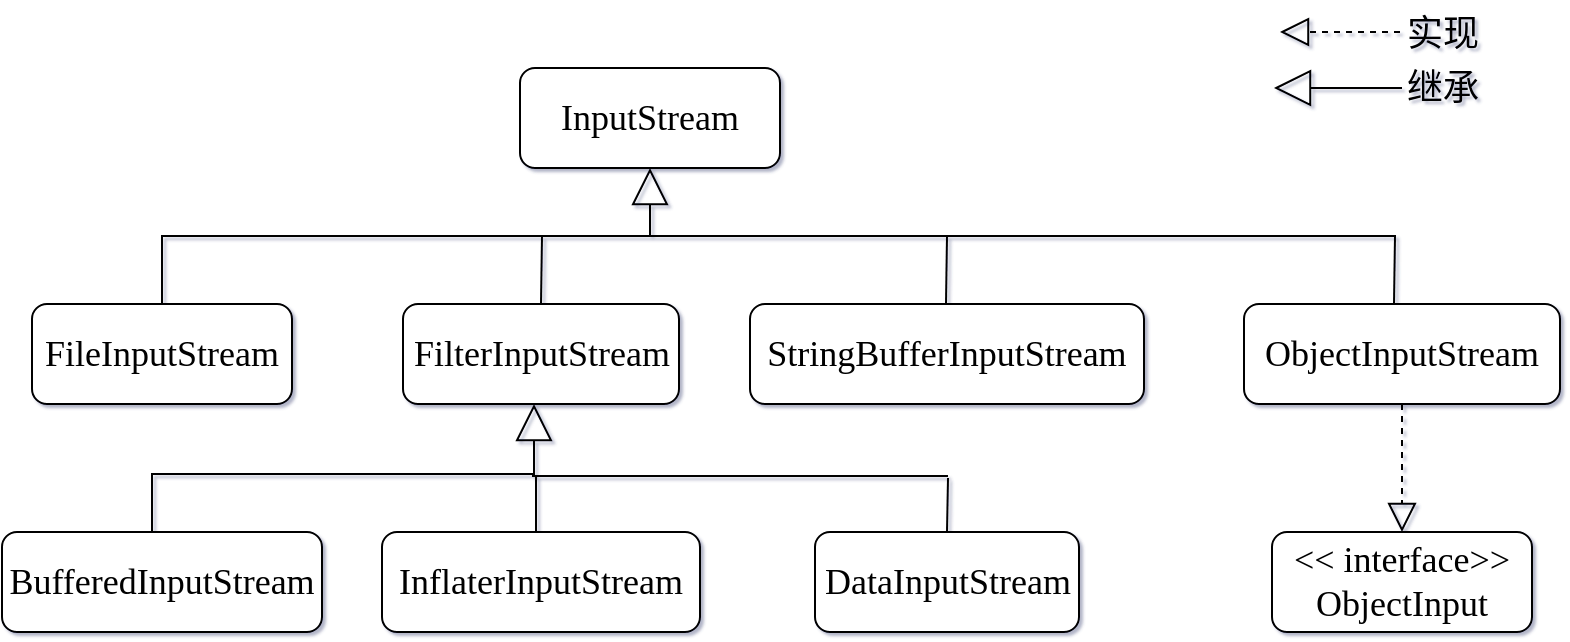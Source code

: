 <mxfile version="20.2.0" type="github">
  <diagram id="6qBIIyij7JlT-GvtMwbE" name="第 1 页">
    <mxGraphModel dx="1686" dy="1504" grid="0" gridSize="10" guides="1" tooltips="1" connect="1" arrows="1" fold="1" page="0" pageScale="1" pageWidth="827" pageHeight="1169" background="none" math="0" shadow="1">
      <root>
        <mxCell id="0" />
        <mxCell id="1" parent="0" />
        <mxCell id="QZ4hOlHz6Jx9WFnXbbxD-1" value="&lt;font face=&quot;Times New Roman&quot; style=&quot;font-size: 18px;&quot;&gt;InputStream&lt;/font&gt;" style="rounded=1;whiteSpace=wrap;html=1;" vertex="1" parent="1">
          <mxGeometry x="214" y="18" width="130" height="50" as="geometry" />
        </mxCell>
        <mxCell id="QZ4hOlHz6Jx9WFnXbbxD-2" value="&lt;font face=&quot;Times New Roman&quot; style=&quot;font-size: 18px;&quot;&gt;&amp;lt;&amp;lt; interface&amp;gt;&amp;gt;&lt;br&gt;ObjectInput&lt;/font&gt;" style="rounded=1;whiteSpace=wrap;html=1;" vertex="1" parent="1">
          <mxGeometry x="590" y="250" width="130" height="50" as="geometry" />
        </mxCell>
        <mxCell id="QZ4hOlHz6Jx9WFnXbbxD-3" value="&lt;font face=&quot;Times New Roman&quot; style=&quot;font-size: 18px;&quot;&gt;DataInputStream&lt;/font&gt;" style="rounded=1;whiteSpace=wrap;html=1;" vertex="1" parent="1">
          <mxGeometry x="361.5" y="250" width="132" height="50" as="geometry" />
        </mxCell>
        <mxCell id="QZ4hOlHz6Jx9WFnXbbxD-4" value="&lt;font face=&quot;Times New Roman&quot; style=&quot;font-size: 18px;&quot;&gt;InflaterInputStream&lt;/font&gt;" style="rounded=1;whiteSpace=wrap;html=1;" vertex="1" parent="1">
          <mxGeometry x="145" y="250" width="159" height="50" as="geometry" />
        </mxCell>
        <mxCell id="QZ4hOlHz6Jx9WFnXbbxD-5" value="&lt;font face=&quot;Times New Roman&quot; style=&quot;font-size: 18px;&quot;&gt;BufferedInputStream&lt;/font&gt;" style="rounded=1;whiteSpace=wrap;html=1;" vertex="1" parent="1">
          <mxGeometry x="-45" y="250" width="160" height="50" as="geometry" />
        </mxCell>
        <mxCell id="QZ4hOlHz6Jx9WFnXbbxD-6" value="&lt;font face=&quot;Times New Roman&quot; style=&quot;font-size: 18px;&quot;&gt;ObjectInputStream&lt;/font&gt;" style="rounded=1;whiteSpace=wrap;html=1;" vertex="1" parent="1">
          <mxGeometry x="576" y="136" width="158" height="50" as="geometry" />
        </mxCell>
        <mxCell id="QZ4hOlHz6Jx9WFnXbbxD-7" value="&lt;font face=&quot;Times New Roman&quot; style=&quot;font-size: 18px;&quot;&gt;StringBufferInputStream&lt;/font&gt;" style="rounded=1;whiteSpace=wrap;html=1;" vertex="1" parent="1">
          <mxGeometry x="329" y="136" width="197" height="50" as="geometry" />
        </mxCell>
        <mxCell id="QZ4hOlHz6Jx9WFnXbbxD-8" value="&lt;font face=&quot;Times New Roman&quot; style=&quot;font-size: 18px;&quot;&gt;FilterInputStream&lt;/font&gt;" style="rounded=1;whiteSpace=wrap;html=1;" vertex="1" parent="1">
          <mxGeometry x="155.5" y="136" width="138" height="50" as="geometry" />
        </mxCell>
        <mxCell id="QZ4hOlHz6Jx9WFnXbbxD-9" value="&lt;font face=&quot;Times New Roman&quot; style=&quot;font-size: 18px;&quot;&gt;FileInputStream&lt;/font&gt;" style="rounded=1;whiteSpace=wrap;html=1;" vertex="1" parent="1">
          <mxGeometry x="-30" y="136" width="130" height="50" as="geometry" />
        </mxCell>
        <mxCell id="QZ4hOlHz6Jx9WFnXbbxD-11" value="" style="endArrow=block;dashed=1;endFill=0;endSize=12;html=1;rounded=0;fontFamily=Times New Roman;fontSize=18;exitX=0.5;exitY=1;exitDx=0;exitDy=0;entryX=0.5;entryY=0;entryDx=0;entryDy=0;" edge="1" parent="1" source="QZ4hOlHz6Jx9WFnXbbxD-6" target="QZ4hOlHz6Jx9WFnXbbxD-2">
          <mxGeometry width="160" relative="1" as="geometry">
            <mxPoint x="384" y="467" as="sourcePoint" />
            <mxPoint x="544" y="467" as="targetPoint" />
          </mxGeometry>
        </mxCell>
        <mxCell id="QZ4hOlHz6Jx9WFnXbbxD-23" value="" style="endArrow=block;dashed=1;endFill=0;endSize=12;html=1;rounded=0;fontFamily=Times New Roman;fontSize=18;" edge="1" parent="1">
          <mxGeometry width="160" relative="1" as="geometry">
            <mxPoint x="654" as="sourcePoint" />
            <mxPoint x="594" as="targetPoint" />
          </mxGeometry>
        </mxCell>
        <mxCell id="QZ4hOlHz6Jx9WFnXbbxD-24" value="实现" style="text;html=1;align=center;verticalAlign=middle;resizable=0;points=[];autosize=1;strokeColor=none;fillColor=none;fontSize=18;fontFamily=Times New Roman;" vertex="1" parent="1">
          <mxGeometry x="648" y="-16" width="54" height="34" as="geometry" />
        </mxCell>
        <mxCell id="QZ4hOlHz6Jx9WFnXbbxD-25" value="" style="endArrow=block;endSize=16;endFill=0;html=1;rounded=0;fontFamily=Times New Roman;fontSize=18;exitX=0.5;exitY=0;exitDx=0;exitDy=0;edgeStyle=orthogonalEdgeStyle;" edge="1" parent="1" source="QZ4hOlHz6Jx9WFnXbbxD-9" target="QZ4hOlHz6Jx9WFnXbbxD-1">
          <mxGeometry width="160" relative="1" as="geometry">
            <mxPoint x="34" y="91" as="sourcePoint" />
            <mxPoint x="501" y="91" as="targetPoint" />
          </mxGeometry>
        </mxCell>
        <mxCell id="QZ4hOlHz6Jx9WFnXbbxD-28" value="" style="endArrow=none;html=1;rounded=0;fontFamily=Times New Roman;fontSize=18;exitX=0.5;exitY=0;exitDx=0;exitDy=0;" edge="1" parent="1" source="QZ4hOlHz6Jx9WFnXbbxD-8">
          <mxGeometry width="50" height="50" relative="1" as="geometry">
            <mxPoint x="127" y="81" as="sourcePoint" />
            <mxPoint x="225" y="102" as="targetPoint" />
          </mxGeometry>
        </mxCell>
        <mxCell id="QZ4hOlHz6Jx9WFnXbbxD-29" value="" style="endArrow=none;html=1;rounded=0;fontFamily=Times New Roman;fontSize=18;" edge="1" parent="1">
          <mxGeometry width="50" height="50" relative="1" as="geometry">
            <mxPoint x="279" y="102" as="sourcePoint" />
            <mxPoint x="652" y="102" as="targetPoint" />
          </mxGeometry>
        </mxCell>
        <mxCell id="QZ4hOlHz6Jx9WFnXbbxD-30" value="" style="endArrow=none;html=1;rounded=0;fontFamily=Times New Roman;fontSize=18;exitX=0.5;exitY=0;exitDx=0;exitDy=0;" edge="1" parent="1">
          <mxGeometry width="50" height="50" relative="1" as="geometry">
            <mxPoint x="427" y="136" as="sourcePoint" />
            <mxPoint x="427.5" y="102" as="targetPoint" />
          </mxGeometry>
        </mxCell>
        <mxCell id="QZ4hOlHz6Jx9WFnXbbxD-31" value="" style="endArrow=none;html=1;rounded=0;fontFamily=Times New Roman;fontSize=18;exitX=0.5;exitY=0;exitDx=0;exitDy=0;" edge="1" parent="1">
          <mxGeometry width="50" height="50" relative="1" as="geometry">
            <mxPoint x="651" y="136" as="sourcePoint" />
            <mxPoint x="651.5" y="102" as="targetPoint" />
          </mxGeometry>
        </mxCell>
        <mxCell id="QZ4hOlHz6Jx9WFnXbbxD-32" value="" style="endArrow=block;endSize=16;endFill=0;html=1;rounded=0;fontFamily=Times New Roman;fontSize=18;" edge="1" parent="1">
          <mxGeometry width="160" relative="1" as="geometry">
            <mxPoint x="655" y="28" as="sourcePoint" />
            <mxPoint x="591" y="28" as="targetPoint" />
          </mxGeometry>
        </mxCell>
        <mxCell id="QZ4hOlHz6Jx9WFnXbbxD-33" value="继承" style="text;html=1;align=center;verticalAlign=middle;resizable=0;points=[];autosize=1;strokeColor=none;fillColor=none;fontSize=18;fontFamily=Times New Roman;" vertex="1" parent="1">
          <mxGeometry x="648" y="11" width="54" height="34" as="geometry" />
        </mxCell>
        <mxCell id="QZ4hOlHz6Jx9WFnXbbxD-34" value="" style="endArrow=block;endSize=16;endFill=0;html=1;rounded=0;fontFamily=Times New Roman;fontSize=18;exitX=0.5;exitY=0;exitDx=0;exitDy=0;edgeStyle=orthogonalEdgeStyle;" edge="1" parent="1" source="QZ4hOlHz6Jx9WFnXbbxD-5">
          <mxGeometry width="160" relative="1" as="geometry">
            <mxPoint x="-23" y="254" as="sourcePoint" />
            <mxPoint x="221" y="186" as="targetPoint" />
            <Array as="points">
              <mxPoint x="30" y="250" />
              <mxPoint x="30" y="221" />
              <mxPoint x="221" y="221" />
            </Array>
          </mxGeometry>
        </mxCell>
        <mxCell id="QZ4hOlHz6Jx9WFnXbbxD-40" value="" style="endArrow=none;html=1;rounded=0;fontFamily=Times New Roman;fontSize=18;" edge="1" parent="1">
          <mxGeometry width="50" height="50" relative="1" as="geometry">
            <mxPoint x="220" y="222" as="sourcePoint" />
            <mxPoint x="428" y="222" as="targetPoint" />
          </mxGeometry>
        </mxCell>
        <mxCell id="QZ4hOlHz6Jx9WFnXbbxD-41" value="" style="endArrow=none;html=1;rounded=0;fontFamily=Times New Roman;fontSize=18;" edge="1" parent="1">
          <mxGeometry width="50" height="50" relative="1" as="geometry">
            <mxPoint x="222" y="222" as="sourcePoint" />
            <mxPoint x="222" y="250" as="targetPoint" />
          </mxGeometry>
        </mxCell>
        <mxCell id="QZ4hOlHz6Jx9WFnXbbxD-42" value="" style="endArrow=none;html=1;rounded=0;fontFamily=Times New Roman;fontSize=18;exitX=0.5;exitY=0;exitDx=0;exitDy=0;" edge="1" parent="1" source="QZ4hOlHz6Jx9WFnXbbxD-3">
          <mxGeometry width="50" height="50" relative="1" as="geometry">
            <mxPoint x="405" y="253" as="sourcePoint" />
            <mxPoint x="428" y="223" as="targetPoint" />
          </mxGeometry>
        </mxCell>
      </root>
    </mxGraphModel>
  </diagram>
</mxfile>
